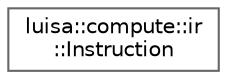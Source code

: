 digraph "类继承关系图"
{
 // LATEX_PDF_SIZE
  bgcolor="transparent";
  edge [fontname=Helvetica,fontsize=10,labelfontname=Helvetica,labelfontsize=10];
  node [fontname=Helvetica,fontsize=10,shape=box,height=0.2,width=0.4];
  rankdir="LR";
  Node0 [id="Node000000",label="luisa::compute::ir\l::Instruction",height=0.2,width=0.4,color="grey40", fillcolor="white", style="filled",URL="$structluisa_1_1compute_1_1ir_1_1_instruction.html",tooltip=" "];
}
